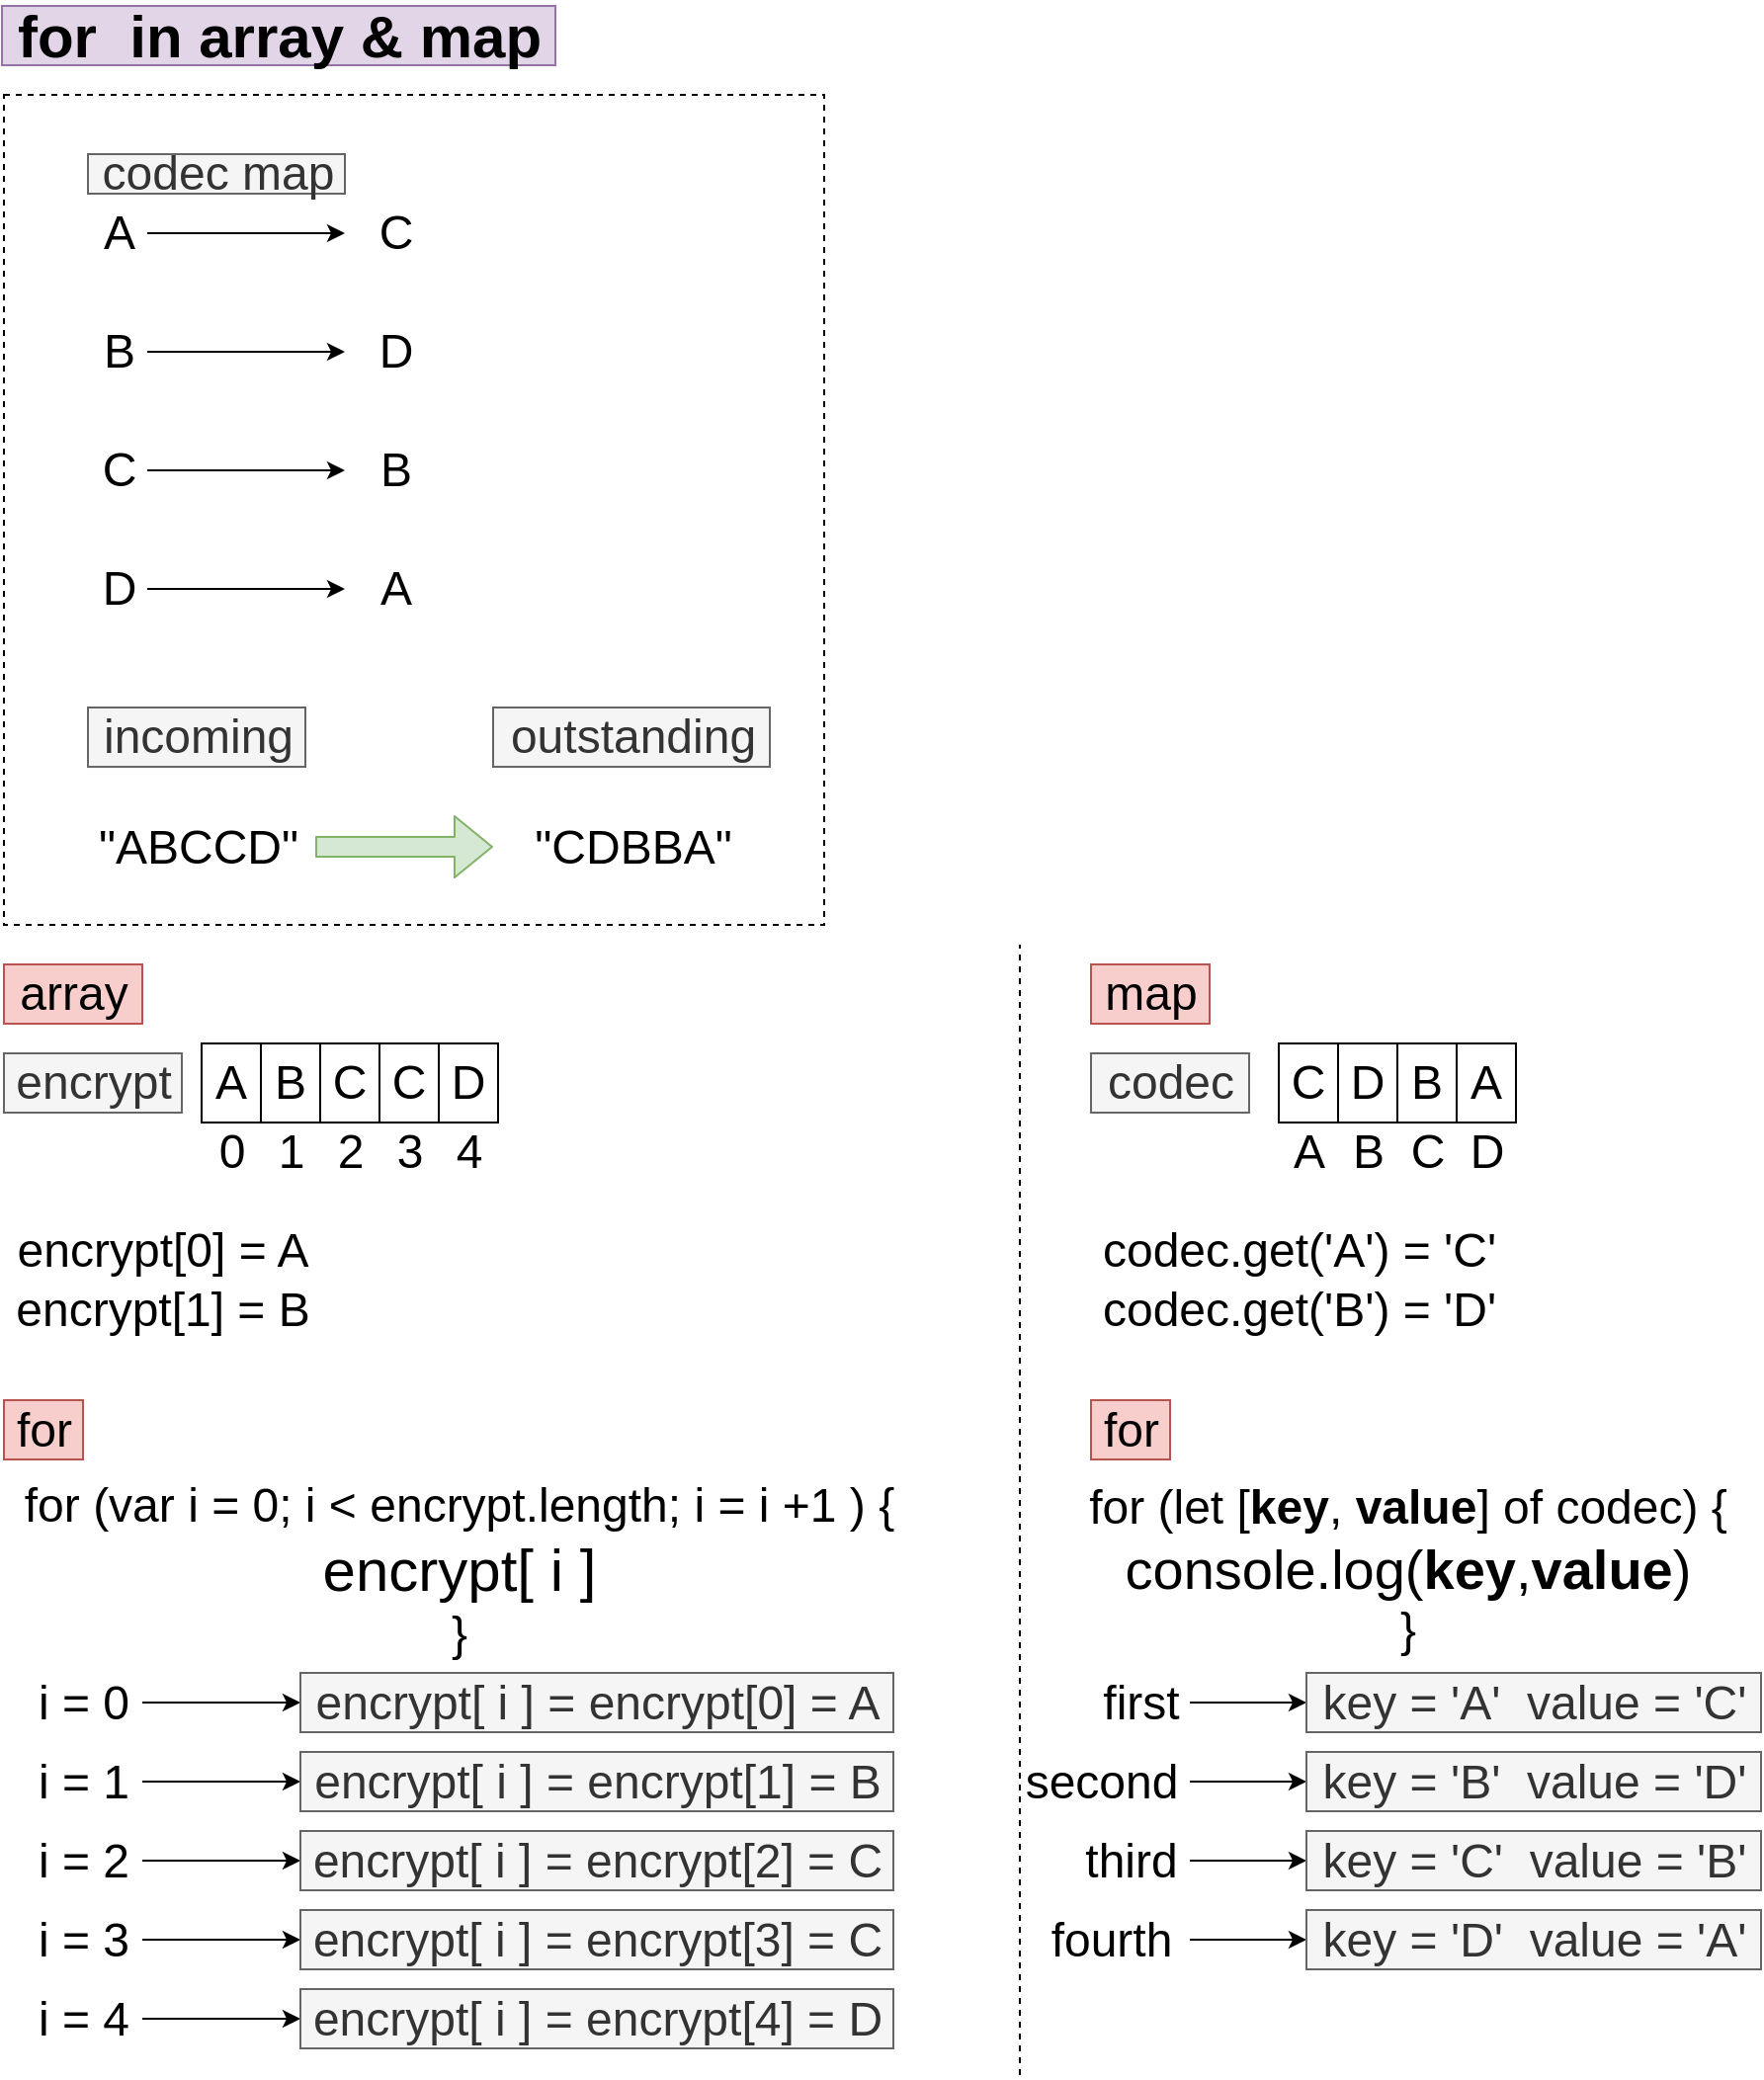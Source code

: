 <mxfile version="13.3.5" type="device"><diagram id="1MQ63Gi6YICP7OHMoaha" name="第 1 页"><mxGraphModel dx="1086" dy="846" grid="1" gridSize="10" guides="1" tooltips="1" connect="1" arrows="1" fold="1" page="1" pageScale="1" pageWidth="827" pageHeight="1169" math="0" shadow="0"><root><mxCell id="0"/><mxCell id="1" parent="0"/><mxCell id="tyAP6i-Vf_Pqtuz61Bmg-1" value="&lt;font style=&quot;font-size: 30px&quot;&gt;for&amp;nbsp; in array &amp;amp; map&lt;/font&gt;" style="text;html=1;align=center;verticalAlign=middle;resizable=0;points=[];autosize=1;fontStyle=1;fillColor=#e1d5e7;strokeColor=#9673a6;" vertex="1" parent="1"><mxGeometry x="5" y="25" width="280" height="30" as="geometry"/></mxCell><mxCell id="tyAP6i-Vf_Pqtuz61Bmg-21" value="A" style="rounded=0;whiteSpace=wrap;html=1;fontSize=24;" vertex="1" parent="1"><mxGeometry x="106" y="550" width="30" height="40" as="geometry"/></mxCell><mxCell id="tyAP6i-Vf_Pqtuz61Bmg-22" value="B" style="rounded=0;whiteSpace=wrap;html=1;fontSize=24;" vertex="1" parent="1"><mxGeometry x="136" y="550" width="30" height="40" as="geometry"/></mxCell><mxCell id="tyAP6i-Vf_Pqtuz61Bmg-23" value="C" style="rounded=0;whiteSpace=wrap;html=1;fontSize=24;" vertex="1" parent="1"><mxGeometry x="166" y="550" width="30" height="40" as="geometry"/></mxCell><mxCell id="tyAP6i-Vf_Pqtuz61Bmg-24" value="C" style="rounded=0;whiteSpace=wrap;html=1;fontSize=24;" vertex="1" parent="1"><mxGeometry x="196" y="550" width="30" height="40" as="geometry"/></mxCell><mxCell id="tyAP6i-Vf_Pqtuz61Bmg-25" value="D" style="rounded=0;whiteSpace=wrap;html=1;fontSize=24;" vertex="1" parent="1"><mxGeometry x="226" y="550" width="30" height="40" as="geometry"/></mxCell><mxCell id="tyAP6i-Vf_Pqtuz61Bmg-26" value="encrypt" style="text;html=1;align=center;verticalAlign=middle;resizable=0;points=[];autosize=1;fontSize=24;fillColor=#f5f5f5;strokeColor=#666666;fontColor=#333333;" vertex="1" parent="1"><mxGeometry x="6" y="555" width="90" height="30" as="geometry"/></mxCell><mxCell id="tyAP6i-Vf_Pqtuz61Bmg-27" value="0" style="text;html=1;align=center;verticalAlign=middle;resizable=0;points=[];autosize=1;fontSize=24;" vertex="1" parent="1"><mxGeometry x="106" y="590" width="30" height="30" as="geometry"/></mxCell><mxCell id="tyAP6i-Vf_Pqtuz61Bmg-28" value="1" style="text;html=1;align=center;verticalAlign=middle;resizable=0;points=[];autosize=1;fontSize=24;" vertex="1" parent="1"><mxGeometry x="136" y="590" width="30" height="30" as="geometry"/></mxCell><mxCell id="tyAP6i-Vf_Pqtuz61Bmg-29" value="2" style="text;html=1;align=center;verticalAlign=middle;resizable=0;points=[];autosize=1;fontSize=24;" vertex="1" parent="1"><mxGeometry x="166" y="590" width="30" height="30" as="geometry"/></mxCell><mxCell id="tyAP6i-Vf_Pqtuz61Bmg-30" value="3" style="text;html=1;align=center;verticalAlign=middle;resizable=0;points=[];autosize=1;fontSize=24;" vertex="1" parent="1"><mxGeometry x="196" y="590" width="30" height="30" as="geometry"/></mxCell><mxCell id="tyAP6i-Vf_Pqtuz61Bmg-31" value="4" style="text;html=1;align=center;verticalAlign=middle;resizable=0;points=[];autosize=1;fontSize=24;" vertex="1" parent="1"><mxGeometry x="226" y="590" width="30" height="30" as="geometry"/></mxCell><mxCell id="tyAP6i-Vf_Pqtuz61Bmg-32" value="encrypt[0] = A" style="text;html=1;align=center;verticalAlign=middle;resizable=0;points=[];autosize=1;fontSize=24;" vertex="1" parent="1"><mxGeometry x="6" y="640" width="160" height="30" as="geometry"/></mxCell><mxCell id="tyAP6i-Vf_Pqtuz61Bmg-33" value="encrypt[1] = B" style="text;html=1;align=center;verticalAlign=middle;resizable=0;points=[];autosize=1;fontSize=24;" vertex="1" parent="1"><mxGeometry x="6" y="670" width="160" height="30" as="geometry"/></mxCell><mxCell id="tyAP6i-Vf_Pqtuz61Bmg-34" value="for" style="text;html=1;align=center;verticalAlign=middle;resizable=0;points=[];autosize=1;fontSize=24;fillColor=#f8cecc;strokeColor=#b85450;" vertex="1" parent="1"><mxGeometry x="6" y="730.5" width="40" height="30" as="geometry"/></mxCell><mxCell id="tyAP6i-Vf_Pqtuz61Bmg-35" value="for (var i = 0; i &amp;lt; encrypt.length; i = i +1 ) {&lt;br&gt;&lt;font style=&quot;font-size: 30px&quot;&gt;encrypt[ i ]&lt;br&gt;&lt;/font&gt;}" style="text;html=1;align=center;verticalAlign=middle;resizable=0;points=[];autosize=1;fontSize=24;" vertex="1" parent="1"><mxGeometry x="6" y="770.5" width="460" height="90" as="geometry"/></mxCell><mxCell id="tyAP6i-Vf_Pqtuz61Bmg-38" value="" style="edgeStyle=orthogonalEdgeStyle;rounded=0;orthogonalLoop=1;jettySize=auto;html=1;fontSize=24;" edge="1" parent="1" source="tyAP6i-Vf_Pqtuz61Bmg-36" target="tyAP6i-Vf_Pqtuz61Bmg-37"><mxGeometry relative="1" as="geometry"/></mxCell><mxCell id="tyAP6i-Vf_Pqtuz61Bmg-36" value="i = 0" style="text;html=1;align=center;verticalAlign=middle;resizable=0;points=[];autosize=1;fontSize=24;" vertex="1" parent="1"><mxGeometry x="16" y="868.5" width="60" height="30" as="geometry"/></mxCell><mxCell id="tyAP6i-Vf_Pqtuz61Bmg-37" value="encrypt[ i ] = encrypt[0] = A" style="text;html=1;align=center;verticalAlign=middle;resizable=0;points=[];autosize=1;fontSize=24;fillColor=#f5f5f5;strokeColor=#666666;fontColor=#333333;" vertex="1" parent="1"><mxGeometry x="156" y="868.5" width="300" height="30" as="geometry"/></mxCell><mxCell id="tyAP6i-Vf_Pqtuz61Bmg-39" value="" style="edgeStyle=orthogonalEdgeStyle;rounded=0;orthogonalLoop=1;jettySize=auto;html=1;fontSize=24;" edge="1" parent="1" source="tyAP6i-Vf_Pqtuz61Bmg-40" target="tyAP6i-Vf_Pqtuz61Bmg-41"><mxGeometry relative="1" as="geometry"/></mxCell><mxCell id="tyAP6i-Vf_Pqtuz61Bmg-40" value="i = 1" style="text;html=1;align=center;verticalAlign=middle;resizable=0;points=[];autosize=1;fontSize=24;" vertex="1" parent="1"><mxGeometry x="16" y="908.5" width="60" height="30" as="geometry"/></mxCell><mxCell id="tyAP6i-Vf_Pqtuz61Bmg-41" value="encrypt[ i ] = encrypt[1] = B" style="text;html=1;align=center;verticalAlign=middle;resizable=0;points=[];autosize=1;fontSize=24;fillColor=#f5f5f5;strokeColor=#666666;fontColor=#333333;" vertex="1" parent="1"><mxGeometry x="156" y="908.5" width="300" height="30" as="geometry"/></mxCell><mxCell id="tyAP6i-Vf_Pqtuz61Bmg-42" value="" style="edgeStyle=orthogonalEdgeStyle;rounded=0;orthogonalLoop=1;jettySize=auto;html=1;fontSize=24;" edge="1" parent="1" source="tyAP6i-Vf_Pqtuz61Bmg-43" target="tyAP6i-Vf_Pqtuz61Bmg-44"><mxGeometry relative="1" as="geometry"/></mxCell><mxCell id="tyAP6i-Vf_Pqtuz61Bmg-43" value="i = 2" style="text;html=1;align=center;verticalAlign=middle;resizable=0;points=[];autosize=1;fontSize=24;" vertex="1" parent="1"><mxGeometry x="16" y="948.5" width="60" height="30" as="geometry"/></mxCell><mxCell id="tyAP6i-Vf_Pqtuz61Bmg-44" value="encrypt[ i ] = encrypt[2] = C" style="text;html=1;align=center;verticalAlign=middle;resizable=0;points=[];autosize=1;fontSize=24;fillColor=#f5f5f5;strokeColor=#666666;fontColor=#333333;" vertex="1" parent="1"><mxGeometry x="156" y="948.5" width="300" height="30" as="geometry"/></mxCell><mxCell id="tyAP6i-Vf_Pqtuz61Bmg-45" value="" style="edgeStyle=orthogonalEdgeStyle;rounded=0;orthogonalLoop=1;jettySize=auto;html=1;fontSize=24;" edge="1" parent="1" source="tyAP6i-Vf_Pqtuz61Bmg-46" target="tyAP6i-Vf_Pqtuz61Bmg-47"><mxGeometry relative="1" as="geometry"/></mxCell><mxCell id="tyAP6i-Vf_Pqtuz61Bmg-46" value="i = 3" style="text;html=1;align=center;verticalAlign=middle;resizable=0;points=[];autosize=1;fontSize=24;" vertex="1" parent="1"><mxGeometry x="16" y="988.5" width="60" height="30" as="geometry"/></mxCell><mxCell id="tyAP6i-Vf_Pqtuz61Bmg-47" value="encrypt[ i ] = encrypt[3] = C" style="text;html=1;align=center;verticalAlign=middle;resizable=0;points=[];autosize=1;fontSize=24;fillColor=#f5f5f5;strokeColor=#666666;fontColor=#333333;" vertex="1" parent="1"><mxGeometry x="156" y="988.5" width="300" height="30" as="geometry"/></mxCell><mxCell id="tyAP6i-Vf_Pqtuz61Bmg-48" value="" style="edgeStyle=orthogonalEdgeStyle;rounded=0;orthogonalLoop=1;jettySize=auto;html=1;fontSize=24;" edge="1" parent="1" source="tyAP6i-Vf_Pqtuz61Bmg-49" target="tyAP6i-Vf_Pqtuz61Bmg-50"><mxGeometry relative="1" as="geometry"/></mxCell><mxCell id="tyAP6i-Vf_Pqtuz61Bmg-49" value="i = 4" style="text;html=1;align=center;verticalAlign=middle;resizable=0;points=[];autosize=1;fontSize=24;" vertex="1" parent="1"><mxGeometry x="16" y="1028.5" width="60" height="30" as="geometry"/></mxCell><mxCell id="tyAP6i-Vf_Pqtuz61Bmg-50" value="encrypt[ i ] = encrypt[4] = D" style="text;html=1;align=center;verticalAlign=middle;resizable=0;points=[];autosize=1;fontSize=24;fillColor=#f5f5f5;strokeColor=#666666;fontColor=#333333;" vertex="1" parent="1"><mxGeometry x="156" y="1028.5" width="300" height="30" as="geometry"/></mxCell><mxCell id="tyAP6i-Vf_Pqtuz61Bmg-52" value="" style="group" vertex="1" connectable="0" parent="1"><mxGeometry x="6" y="70" width="415" height="420" as="geometry"/></mxCell><mxCell id="tyAP6i-Vf_Pqtuz61Bmg-51" value="" style="rounded=0;whiteSpace=wrap;html=1;dashed=1;fontSize=24;" vertex="1" parent="tyAP6i-Vf_Pqtuz61Bmg-52"><mxGeometry width="415" height="420" as="geometry"/></mxCell><mxCell id="tyAP6i-Vf_Pqtuz61Bmg-3" value="&lt;font style=&quot;font-size: 24px&quot;&gt;A&lt;/font&gt;" style="text;html=1;align=center;verticalAlign=middle;resizable=0;points=[];autosize=1;fontStyle=0" vertex="1" parent="tyAP6i-Vf_Pqtuz61Bmg-52"><mxGeometry x="42.5" y="60" width="30" height="20" as="geometry"/></mxCell><mxCell id="tyAP6i-Vf_Pqtuz61Bmg-4" value="&lt;font style=&quot;font-size: 24px&quot;&gt;B&lt;/font&gt;" style="text;html=1;align=center;verticalAlign=middle;resizable=0;points=[];autosize=1;fontStyle=0" vertex="1" parent="tyAP6i-Vf_Pqtuz61Bmg-52"><mxGeometry x="42.5" y="120" width="30" height="20" as="geometry"/></mxCell><mxCell id="tyAP6i-Vf_Pqtuz61Bmg-5" value="&lt;font style=&quot;font-size: 24px&quot;&gt;C&lt;/font&gt;" style="text;html=1;align=center;verticalAlign=middle;resizable=0;points=[];autosize=1;fontStyle=0" vertex="1" parent="tyAP6i-Vf_Pqtuz61Bmg-52"><mxGeometry x="42.5" y="180" width="30" height="20" as="geometry"/></mxCell><mxCell id="tyAP6i-Vf_Pqtuz61Bmg-6" value="&lt;font style=&quot;font-size: 24px&quot;&gt;D&lt;/font&gt;" style="text;html=1;align=center;verticalAlign=middle;resizable=0;points=[];autosize=1;fontStyle=0" vertex="1" parent="tyAP6i-Vf_Pqtuz61Bmg-52"><mxGeometry x="42.5" y="240" width="30" height="20" as="geometry"/></mxCell><mxCell id="tyAP6i-Vf_Pqtuz61Bmg-7" value="" style="endArrow=classic;html=1;" edge="1" parent="tyAP6i-Vf_Pqtuz61Bmg-52"><mxGeometry width="50" height="50" relative="1" as="geometry"><mxPoint x="72.5" y="70" as="sourcePoint"/><mxPoint x="172.5" y="70" as="targetPoint"/></mxGeometry></mxCell><mxCell id="tyAP6i-Vf_Pqtuz61Bmg-9" value="&lt;font style=&quot;font-size: 24px&quot;&gt;C&lt;/font&gt;" style="text;html=1;align=center;verticalAlign=middle;resizable=0;points=[];autosize=1;fontStyle=0" vertex="1" parent="tyAP6i-Vf_Pqtuz61Bmg-52"><mxGeometry x="182.5" y="60" width="30" height="20" as="geometry"/></mxCell><mxCell id="tyAP6i-Vf_Pqtuz61Bmg-10" value="" style="endArrow=classic;html=1;" edge="1" parent="tyAP6i-Vf_Pqtuz61Bmg-52"><mxGeometry width="50" height="50" relative="1" as="geometry"><mxPoint x="72.5" y="130" as="sourcePoint"/><mxPoint x="172.5" y="130" as="targetPoint"/></mxGeometry></mxCell><mxCell id="tyAP6i-Vf_Pqtuz61Bmg-11" value="&lt;font style=&quot;font-size: 24px&quot;&gt;D&lt;/font&gt;" style="text;html=1;align=center;verticalAlign=middle;resizable=0;points=[];autosize=1;fontStyle=0" vertex="1" parent="tyAP6i-Vf_Pqtuz61Bmg-52"><mxGeometry x="182.5" y="120" width="30" height="20" as="geometry"/></mxCell><mxCell id="tyAP6i-Vf_Pqtuz61Bmg-12" value="" style="endArrow=classic;html=1;" edge="1" parent="tyAP6i-Vf_Pqtuz61Bmg-52"><mxGeometry width="50" height="50" relative="1" as="geometry"><mxPoint x="72.5" y="190" as="sourcePoint"/><mxPoint x="172.5" y="190" as="targetPoint"/></mxGeometry></mxCell><mxCell id="tyAP6i-Vf_Pqtuz61Bmg-13" value="&lt;font style=&quot;font-size: 24px&quot;&gt;B&lt;/font&gt;" style="text;html=1;align=center;verticalAlign=middle;resizable=0;points=[];autosize=1;fontStyle=0" vertex="1" parent="tyAP6i-Vf_Pqtuz61Bmg-52"><mxGeometry x="182.5" y="180" width="30" height="20" as="geometry"/></mxCell><mxCell id="tyAP6i-Vf_Pqtuz61Bmg-14" value="" style="endArrow=classic;html=1;" edge="1" parent="tyAP6i-Vf_Pqtuz61Bmg-52"><mxGeometry width="50" height="50" relative="1" as="geometry"><mxPoint x="72.5" y="250" as="sourcePoint"/><mxPoint x="172.5" y="250" as="targetPoint"/></mxGeometry></mxCell><mxCell id="tyAP6i-Vf_Pqtuz61Bmg-15" value="&lt;font style=&quot;font-size: 24px&quot;&gt;A&lt;/font&gt;" style="text;html=1;align=center;verticalAlign=middle;resizable=0;points=[];autosize=1;fontStyle=0" vertex="1" parent="tyAP6i-Vf_Pqtuz61Bmg-52"><mxGeometry x="182.5" y="240" width="30" height="20" as="geometry"/></mxCell><mxCell id="tyAP6i-Vf_Pqtuz61Bmg-16" value="&lt;font style=&quot;font-size: 24px&quot;&gt;codec map&lt;/font&gt;" style="text;html=1;align=center;verticalAlign=middle;resizable=0;points=[];autosize=1;fillColor=#f5f5f5;strokeColor=#666666;fontColor=#333333;" vertex="1" parent="tyAP6i-Vf_Pqtuz61Bmg-52"><mxGeometry x="42.5" y="30" width="130" height="20" as="geometry"/></mxCell><mxCell id="tyAP6i-Vf_Pqtuz61Bmg-17" value="incoming" style="text;html=1;align=center;verticalAlign=middle;resizable=0;points=[];autosize=1;fontSize=24;fillColor=#f5f5f5;strokeColor=#666666;fontColor=#333333;" vertex="1" parent="tyAP6i-Vf_Pqtuz61Bmg-52"><mxGeometry x="42.5" y="310" width="110" height="30" as="geometry"/></mxCell><mxCell id="tyAP6i-Vf_Pqtuz61Bmg-18" value="&quot;ABCCD&quot;" style="text;html=1;align=center;verticalAlign=middle;resizable=0;points=[];autosize=1;fontSize=24;" vertex="1" parent="tyAP6i-Vf_Pqtuz61Bmg-52"><mxGeometry x="37.5" y="366" width="120" height="30" as="geometry"/></mxCell><mxCell id="tyAP6i-Vf_Pqtuz61Bmg-19" value="outstanding" style="text;html=1;align=center;verticalAlign=middle;resizable=0;points=[];autosize=1;fontSize=24;fillColor=#f5f5f5;strokeColor=#666666;fontColor=#333333;" vertex="1" parent="tyAP6i-Vf_Pqtuz61Bmg-52"><mxGeometry x="247.5" y="310" width="140" height="30" as="geometry"/></mxCell><mxCell id="tyAP6i-Vf_Pqtuz61Bmg-20" value="&quot;CDBBA&quot;" style="text;html=1;align=center;verticalAlign=middle;resizable=0;points=[];autosize=1;fontSize=24;" vertex="1" parent="tyAP6i-Vf_Pqtuz61Bmg-52"><mxGeometry x="257.5" y="366" width="120" height="30" as="geometry"/></mxCell><mxCell id="tyAP6i-Vf_Pqtuz61Bmg-86" value="" style="shape=flexArrow;endArrow=classic;html=1;fontSize=24;fillColor=#d5e8d4;strokeColor=#82b366;" edge="1" parent="tyAP6i-Vf_Pqtuz61Bmg-52"><mxGeometry width="50" height="50" relative="1" as="geometry"><mxPoint x="157.5" y="380.5" as="sourcePoint"/><mxPoint x="247.5" y="380.5" as="targetPoint"/></mxGeometry></mxCell><mxCell id="tyAP6i-Vf_Pqtuz61Bmg-53" value="codec.get('A') = 'C'" style="text;html=1;align=center;verticalAlign=middle;resizable=0;points=[];autosize=1;fontSize=24;" vertex="1" parent="1"><mxGeometry x="556" y="640" width="210" height="30" as="geometry"/></mxCell><mxCell id="tyAP6i-Vf_Pqtuz61Bmg-54" value="C" style="rounded=0;whiteSpace=wrap;html=1;fontSize=24;" vertex="1" parent="1"><mxGeometry x="651" y="550" width="30" height="40" as="geometry"/></mxCell><mxCell id="tyAP6i-Vf_Pqtuz61Bmg-55" value="D" style="rounded=0;whiteSpace=wrap;html=1;fontSize=24;" vertex="1" parent="1"><mxGeometry x="681" y="550" width="30" height="40" as="geometry"/></mxCell><mxCell id="tyAP6i-Vf_Pqtuz61Bmg-56" value="B" style="rounded=0;whiteSpace=wrap;html=1;fontSize=24;" vertex="1" parent="1"><mxGeometry x="711" y="550" width="30" height="40" as="geometry"/></mxCell><mxCell id="tyAP6i-Vf_Pqtuz61Bmg-57" value="A" style="rounded=0;whiteSpace=wrap;html=1;fontSize=24;" vertex="1" parent="1"><mxGeometry x="741" y="550" width="30" height="40" as="geometry"/></mxCell><mxCell id="tyAP6i-Vf_Pqtuz61Bmg-59" value="codec" style="text;html=1;align=center;verticalAlign=middle;resizable=0;points=[];autosize=1;fontSize=24;fillColor=#f5f5f5;strokeColor=#666666;fontColor=#333333;" vertex="1" parent="1"><mxGeometry x="556" y="555" width="80" height="30" as="geometry"/></mxCell><mxCell id="tyAP6i-Vf_Pqtuz61Bmg-60" value="A" style="text;html=1;align=center;verticalAlign=middle;resizable=0;points=[];autosize=1;fontSize=24;" vertex="1" parent="1"><mxGeometry x="651" y="590" width="30" height="30" as="geometry"/></mxCell><mxCell id="tyAP6i-Vf_Pqtuz61Bmg-61" value="B" style="text;html=1;align=center;verticalAlign=middle;resizable=0;points=[];autosize=1;fontSize=24;" vertex="1" parent="1"><mxGeometry x="681" y="590" width="30" height="30" as="geometry"/></mxCell><mxCell id="tyAP6i-Vf_Pqtuz61Bmg-62" value="C" style="text;html=1;align=center;verticalAlign=middle;resizable=0;points=[];autosize=1;fontSize=24;" vertex="1" parent="1"><mxGeometry x="711" y="590" width="30" height="30" as="geometry"/></mxCell><mxCell id="tyAP6i-Vf_Pqtuz61Bmg-63" value="D" style="text;html=1;align=center;verticalAlign=middle;resizable=0;points=[];autosize=1;fontSize=24;" vertex="1" parent="1"><mxGeometry x="741" y="590" width="30" height="30" as="geometry"/></mxCell><mxCell id="tyAP6i-Vf_Pqtuz61Bmg-65" value="codec.get('B') = 'D'" style="text;html=1;align=center;verticalAlign=middle;resizable=0;points=[];autosize=1;fontSize=24;" vertex="1" parent="1"><mxGeometry x="556" y="670" width="210" height="30" as="geometry"/></mxCell><mxCell id="tyAP6i-Vf_Pqtuz61Bmg-66" value="array" style="text;html=1;align=center;verticalAlign=middle;resizable=0;points=[];autosize=1;fontSize=24;fillColor=#f8cecc;strokeColor=#b85450;" vertex="1" parent="1"><mxGeometry x="6" y="510" width="70" height="30" as="geometry"/></mxCell><mxCell id="tyAP6i-Vf_Pqtuz61Bmg-67" value="map" style="text;html=1;align=center;verticalAlign=middle;resizable=0;points=[];autosize=1;fontSize=24;fillColor=#f8cecc;strokeColor=#b85450;" vertex="1" parent="1"><mxGeometry x="556" y="510" width="60" height="30" as="geometry"/></mxCell><mxCell id="tyAP6i-Vf_Pqtuz61Bmg-68" value="" style="endArrow=none;dashed=1;html=1;fontSize=24;" edge="1" parent="1"><mxGeometry width="50" height="50" relative="1" as="geometry"><mxPoint x="520" y="1072" as="sourcePoint"/><mxPoint x="520" y="500" as="targetPoint"/></mxGeometry></mxCell><mxCell id="tyAP6i-Vf_Pqtuz61Bmg-69" value="for" style="text;html=1;align=center;verticalAlign=middle;resizable=0;points=[];autosize=1;fontSize=24;fillColor=#f8cecc;strokeColor=#b85450;" vertex="1" parent="1"><mxGeometry x="556" y="730.5" width="40" height="30" as="geometry"/></mxCell><mxCell id="tyAP6i-Vf_Pqtuz61Bmg-70" value="for (let [&lt;b&gt;key&lt;/b&gt;, &lt;b&gt;value&lt;/b&gt;] of codec) {&lt;br&gt;&lt;font style=&quot;font-size: 28px&quot;&gt;console.log(&lt;b&gt;key&lt;/b&gt;,&lt;b&gt;value&lt;/b&gt;)&lt;br&gt;&lt;/font&gt;}" style="text;html=1;align=center;verticalAlign=middle;resizable=0;points=[];autosize=1;fontSize=24;" vertex="1" parent="1"><mxGeometry x="546" y="770.5" width="340" height="90" as="geometry"/></mxCell><mxCell id="tyAP6i-Vf_Pqtuz61Bmg-73" value="" style="edgeStyle=orthogonalEdgeStyle;rounded=0;orthogonalLoop=1;jettySize=auto;html=1;fontSize=24;" edge="1" parent="1" source="tyAP6i-Vf_Pqtuz61Bmg-71" target="tyAP6i-Vf_Pqtuz61Bmg-72"><mxGeometry relative="1" as="geometry"/></mxCell><mxCell id="tyAP6i-Vf_Pqtuz61Bmg-71" value="first" style="text;html=1;align=center;verticalAlign=middle;resizable=0;points=[];autosize=1;fontSize=24;" vertex="1" parent="1"><mxGeometry x="556" y="868.5" width="50" height="30" as="geometry"/></mxCell><mxCell id="tyAP6i-Vf_Pqtuz61Bmg-72" value="key = 'A'&amp;nbsp; value = 'C'" style="text;html=1;align=center;verticalAlign=middle;resizable=0;points=[];autosize=1;fontSize=24;fillColor=#f5f5f5;strokeColor=#666666;fontColor=#333333;" vertex="1" parent="1"><mxGeometry x="665" y="868.5" width="230" height="30" as="geometry"/></mxCell><mxCell id="tyAP6i-Vf_Pqtuz61Bmg-74" value="" style="edgeStyle=orthogonalEdgeStyle;rounded=0;orthogonalLoop=1;jettySize=auto;html=1;fontSize=24;" edge="1" parent="1" source="tyAP6i-Vf_Pqtuz61Bmg-75" target="tyAP6i-Vf_Pqtuz61Bmg-76"><mxGeometry relative="1" as="geometry"/></mxCell><mxCell id="tyAP6i-Vf_Pqtuz61Bmg-75" value="second" style="text;html=1;align=center;verticalAlign=middle;resizable=0;points=[];autosize=1;fontSize=24;" vertex="1" parent="1"><mxGeometry x="516" y="908.5" width="90" height="30" as="geometry"/></mxCell><mxCell id="tyAP6i-Vf_Pqtuz61Bmg-76" value="key = 'B'&amp;nbsp; value = 'D'" style="text;html=1;align=center;verticalAlign=middle;resizable=0;points=[];autosize=1;fontSize=24;fillColor=#f5f5f5;strokeColor=#666666;fontColor=#333333;" vertex="1" parent="1"><mxGeometry x="665" y="908.5" width="230" height="30" as="geometry"/></mxCell><mxCell id="tyAP6i-Vf_Pqtuz61Bmg-77" value="" style="edgeStyle=orthogonalEdgeStyle;rounded=0;orthogonalLoop=1;jettySize=auto;html=1;fontSize=24;" edge="1" parent="1" source="tyAP6i-Vf_Pqtuz61Bmg-78" target="tyAP6i-Vf_Pqtuz61Bmg-79"><mxGeometry relative="1" as="geometry"/></mxCell><mxCell id="tyAP6i-Vf_Pqtuz61Bmg-78" value="third" style="text;html=1;align=center;verticalAlign=middle;resizable=0;points=[];autosize=1;fontSize=24;" vertex="1" parent="1"><mxGeometry x="546" y="948.5" width="60" height="30" as="geometry"/></mxCell><mxCell id="tyAP6i-Vf_Pqtuz61Bmg-79" value="key = 'C'&amp;nbsp; value = 'B'" style="text;html=1;align=center;verticalAlign=middle;resizable=0;points=[];autosize=1;fontSize=24;fillColor=#f5f5f5;strokeColor=#666666;fontColor=#333333;" vertex="1" parent="1"><mxGeometry x="665" y="948.5" width="230" height="30" as="geometry"/></mxCell><mxCell id="tyAP6i-Vf_Pqtuz61Bmg-80" value="" style="edgeStyle=orthogonalEdgeStyle;rounded=0;orthogonalLoop=1;jettySize=auto;html=1;fontSize=24;" edge="1" parent="1" source="tyAP6i-Vf_Pqtuz61Bmg-81" target="tyAP6i-Vf_Pqtuz61Bmg-82"><mxGeometry relative="1" as="geometry"/></mxCell><mxCell id="tyAP6i-Vf_Pqtuz61Bmg-81" value="fourth" style="text;html=1;align=center;verticalAlign=middle;resizable=0;points=[];autosize=1;fontSize=24;" vertex="1" parent="1"><mxGeometry x="526" y="988.5" width="80" height="30" as="geometry"/></mxCell><mxCell id="tyAP6i-Vf_Pqtuz61Bmg-82" value="key = 'D'&amp;nbsp; value = 'A'" style="text;html=1;align=center;verticalAlign=middle;resizable=0;points=[];autosize=1;fontSize=24;fillColor=#f5f5f5;strokeColor=#666666;fontColor=#333333;" vertex="1" parent="1"><mxGeometry x="665" y="988.5" width="230" height="30" as="geometry"/></mxCell></root></mxGraphModel></diagram></mxfile>